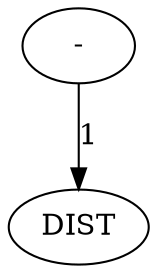 digraph {
	maximal_independent_set_large_grid_INST_4077 [label="-" cost=43]
	maximal_independent_set_large_grid_INST_4080 [label=DIST cost=86]
	maximal_independent_set_large_grid_INST_4077 -> maximal_independent_set_large_grid_INST_4080 [label=1 cost=1]
}

